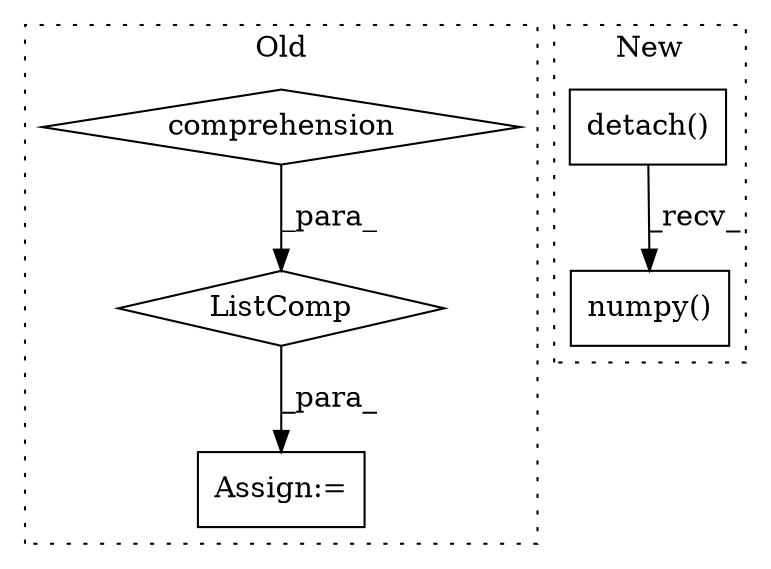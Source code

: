 digraph G {
subgraph cluster0 {
1 [label="ListComp" a="106" s="1584" l="63" shape="diamond"];
3 [label="comprehension" a="45" s="1634" l="3" shape="diamond"];
4 [label="Assign:=" a="68" s="1581" l="3" shape="box"];
label = "Old";
style="dotted";
}
subgraph cluster1 {
2 [label="detach()" a="75" s="1840" l="10" shape="box"];
5 [label="numpy()" a="75" s="1840" l="24" shape="box"];
label = "New";
style="dotted";
}
1 -> 4 [label="_para_"];
2 -> 5 [label="_recv_"];
3 -> 1 [label="_para_"];
}